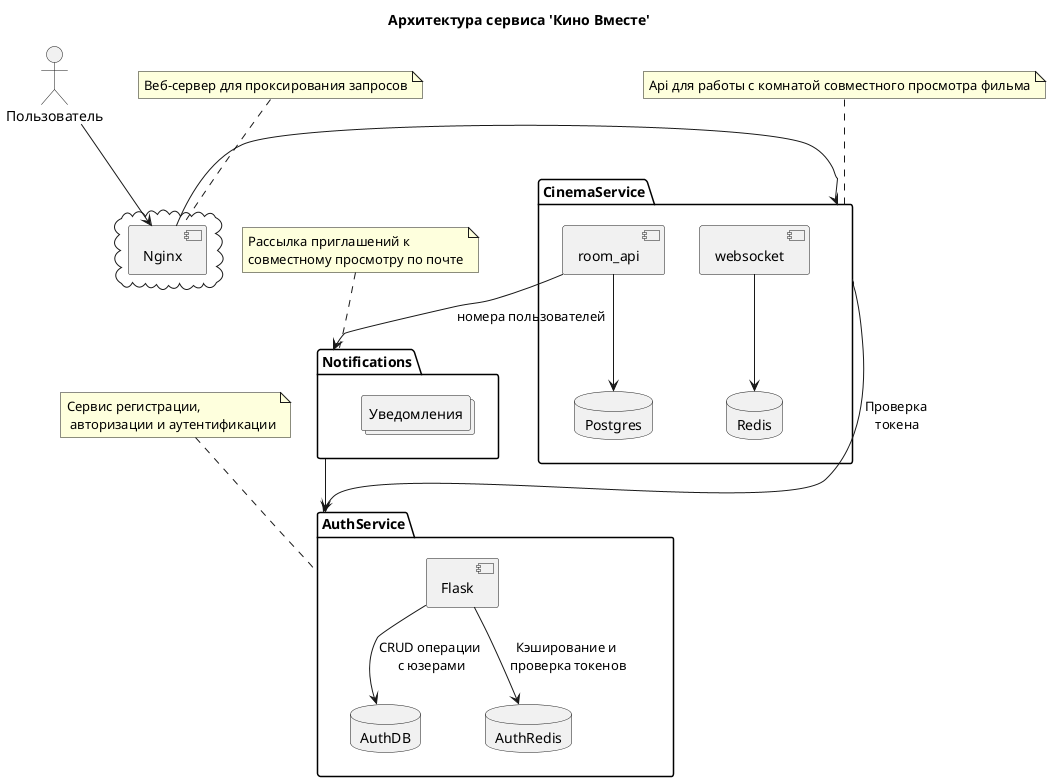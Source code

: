@startuml
'!theme cerulean
title "Архитектура сервиса 'Кино Вместе'"
actor Пользователь as Client

cloud {
  [Nginx]
}

note top of Nginx
Веб-сервер для проксирования запросов
end note


package CinemaService {
 component room_api
 component websocket
 database Postgres
 database Redis
}


package Notifications {
 collections Уведомления
}

note top of Notifications
Рассылка приглашений к
совместному просмотру по почте
end note

room_api --> Postgres

Notifications --> AuthService
websocket --> Redis

note top of CinemaService
Api для работы с комнатой совместного просмотра фильма
end note

package AuthService {
 component Flask
 database AuthDB
 database AuthRedis
}
note top of AuthService
Сервис регистрации,
 авторизации и аутентификации
end note
Flask --> AuthDB: "CRUD операции\n с юзерами"
Flask --> AuthRedis: "Кэширование и\n проверка токенов"

room_api --> Notifications: "номера пользователей"
Client --> Nginx
Nginx -> CinemaService
CinemaService --> AuthService: "Проверка\n токена"

@enduml